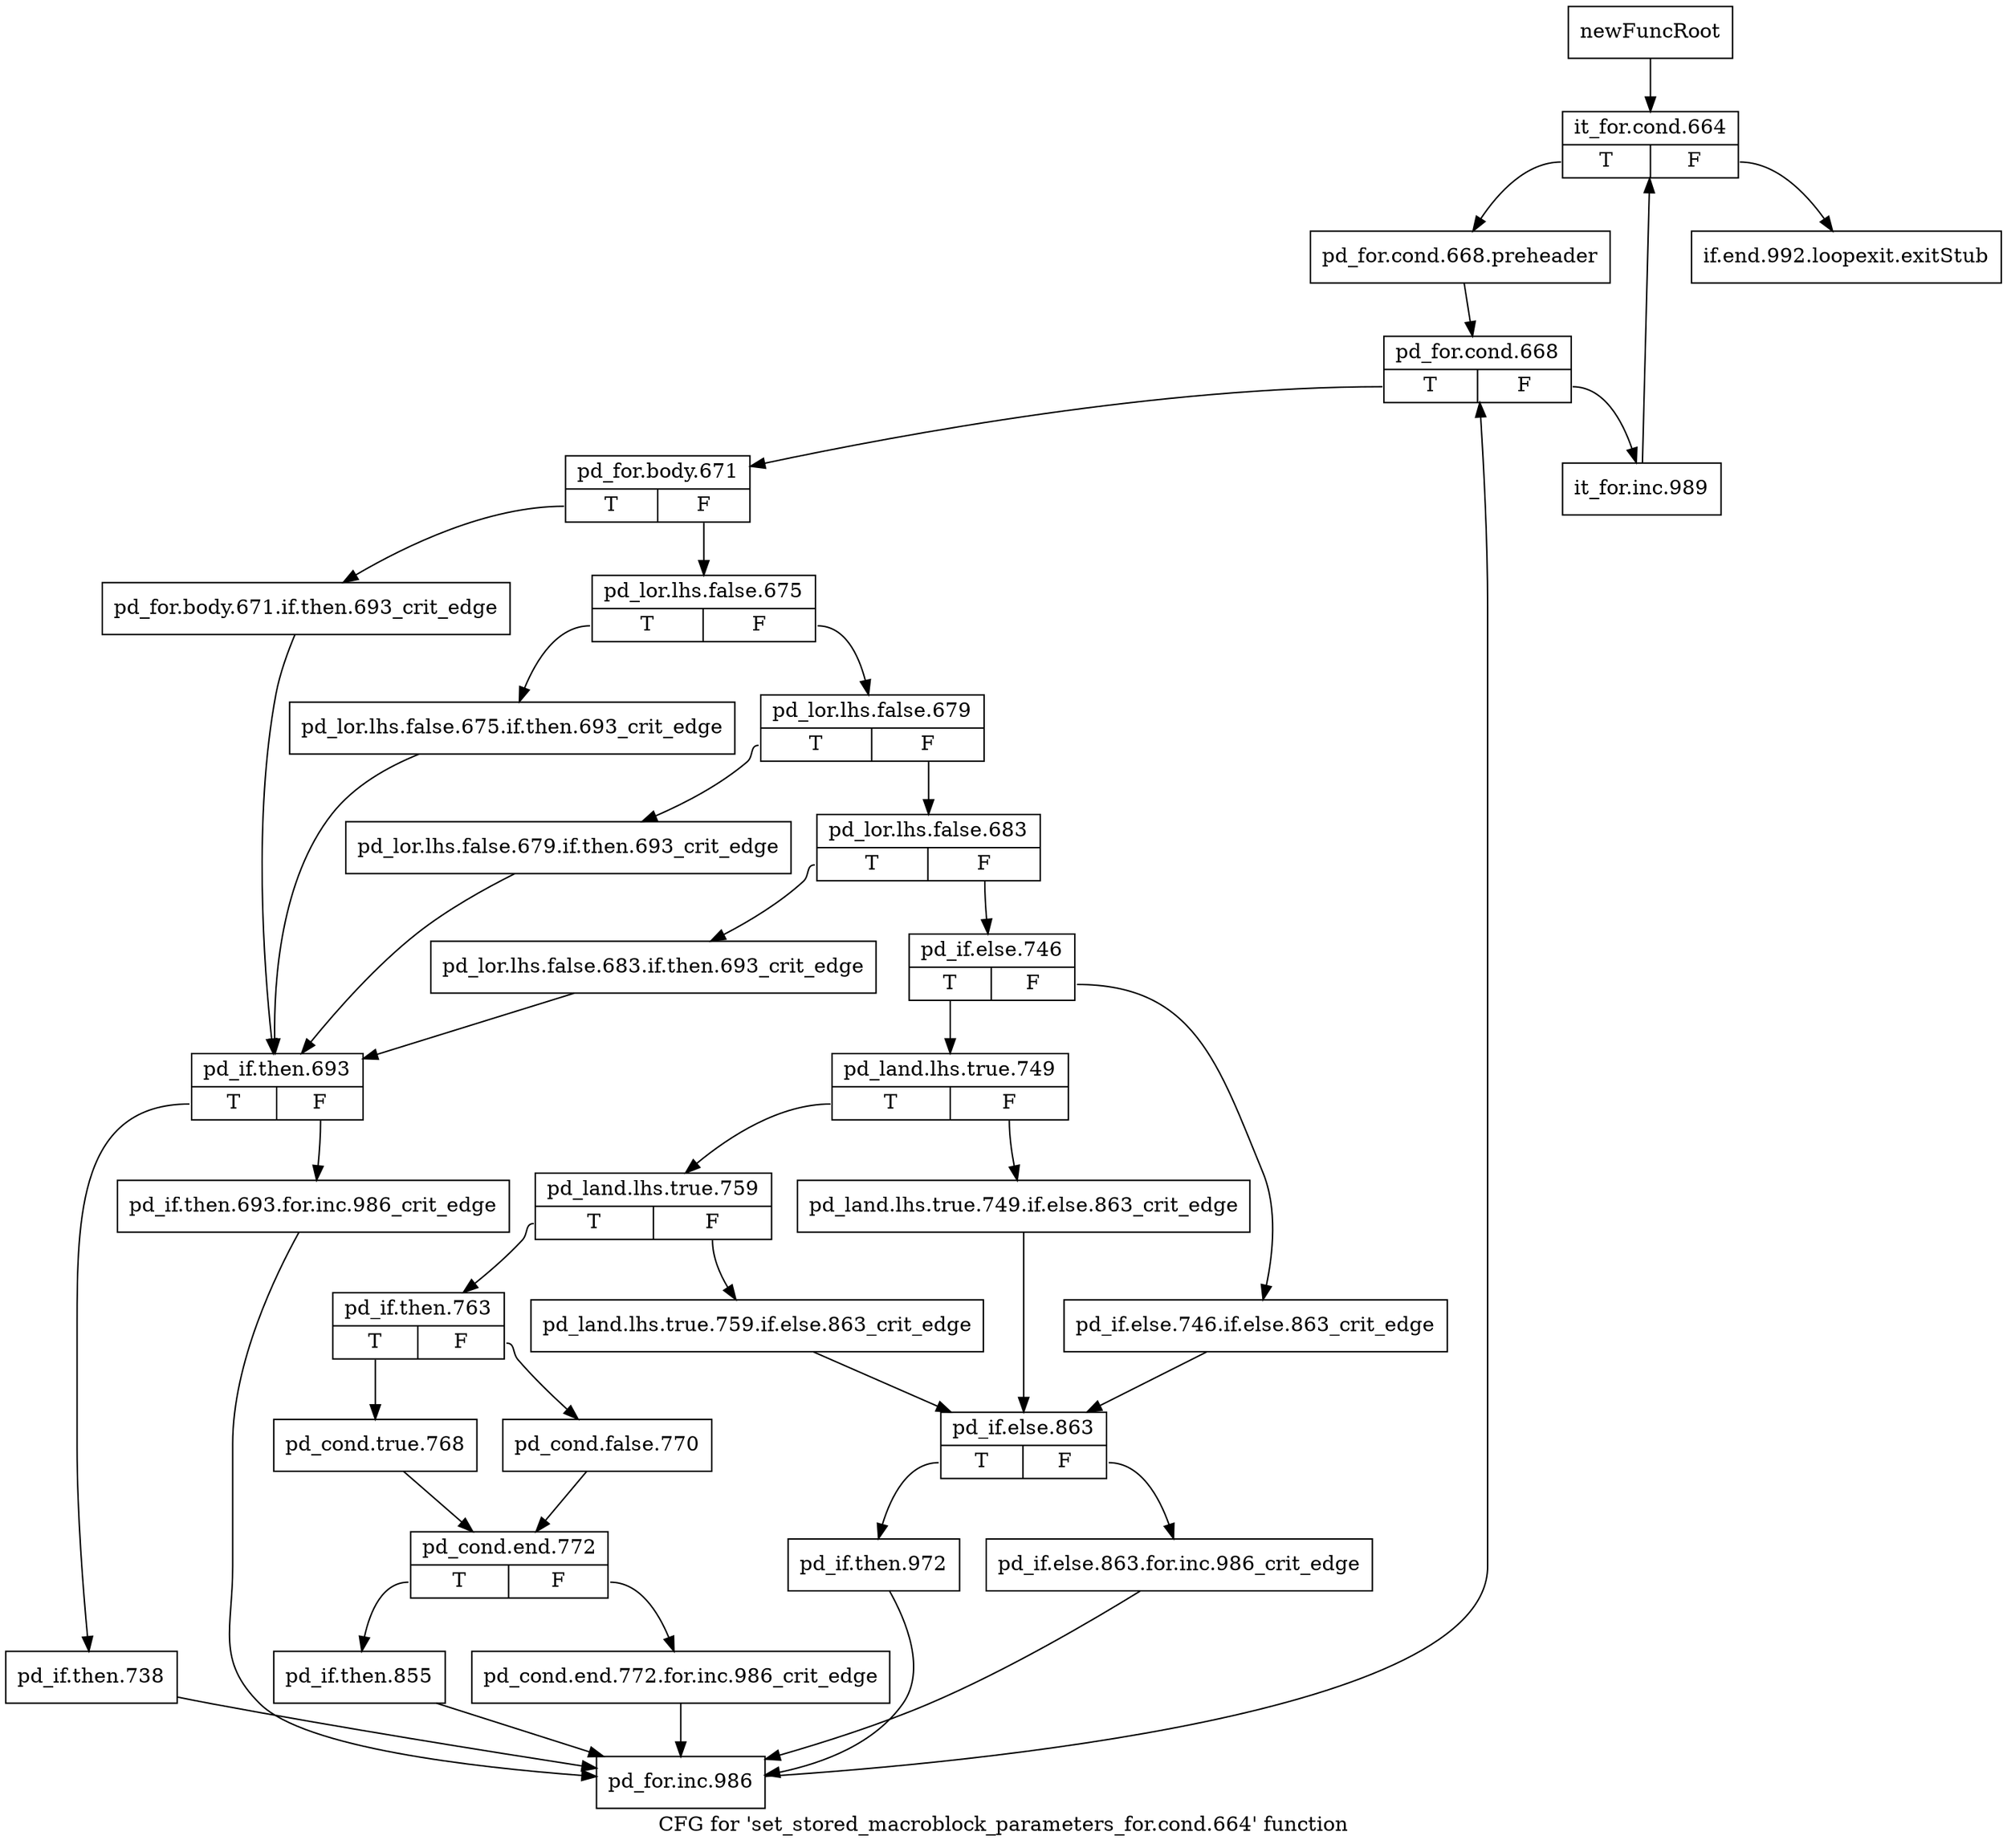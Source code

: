 digraph "CFG for 'set_stored_macroblock_parameters_for.cond.664' function" {
	label="CFG for 'set_stored_macroblock_parameters_for.cond.664' function";

	Node0x2c264e0 [shape=record,label="{newFuncRoot}"];
	Node0x2c264e0 -> Node0x2c26580;
	Node0x2c26530 [shape=record,label="{if.end.992.loopexit.exitStub}"];
	Node0x2c26580 [shape=record,label="{it_for.cond.664|{<s0>T|<s1>F}}"];
	Node0x2c26580:s0 -> Node0x2c265d0;
	Node0x2c26580:s1 -> Node0x2c26530;
	Node0x2c265d0 [shape=record,label="{pd_for.cond.668.preheader}"];
	Node0x2c265d0 -> Node0x2c26620;
	Node0x2c26620 [shape=record,label="{pd_for.cond.668|{<s0>T|<s1>F}}"];
	Node0x2c26620:s0 -> Node0x2c266c0;
	Node0x2c26620:s1 -> Node0x2c26670;
	Node0x2c26670 [shape=record,label="{it_for.inc.989}"];
	Node0x2c26670 -> Node0x2c26580;
	Node0x2c266c0 [shape=record,label="{pd_for.body.671|{<s0>T|<s1>F}}"];
	Node0x2c266c0:s0 -> Node0x2c26da0;
	Node0x2c266c0:s1 -> Node0x2c26710;
	Node0x2c26710 [shape=record,label="{pd_lor.lhs.false.675|{<s0>T|<s1>F}}"];
	Node0x2c26710:s0 -> Node0x2c26d50;
	Node0x2c26710:s1 -> Node0x2c26760;
	Node0x2c26760 [shape=record,label="{pd_lor.lhs.false.679|{<s0>T|<s1>F}}"];
	Node0x2c26760:s0 -> Node0x2c26d00;
	Node0x2c26760:s1 -> Node0x2c267b0;
	Node0x2c267b0 [shape=record,label="{pd_lor.lhs.false.683|{<s0>T|<s1>F}}"];
	Node0x2c267b0:s0 -> Node0x2c26cb0;
	Node0x2c267b0:s1 -> Node0x2c26800;
	Node0x2c26800 [shape=record,label="{pd_if.else.746|{<s0>T|<s1>F}}"];
	Node0x2c26800:s0 -> Node0x2c268a0;
	Node0x2c26800:s1 -> Node0x2c26850;
	Node0x2c26850 [shape=record,label="{pd_if.else.746.if.else.863_crit_edge}"];
	Node0x2c26850 -> Node0x2c269e0;
	Node0x2c268a0 [shape=record,label="{pd_land.lhs.true.749|{<s0>T|<s1>F}}"];
	Node0x2c268a0:s0 -> Node0x2c26940;
	Node0x2c268a0:s1 -> Node0x2c268f0;
	Node0x2c268f0 [shape=record,label="{pd_land.lhs.true.749.if.else.863_crit_edge}"];
	Node0x2c268f0 -> Node0x2c269e0;
	Node0x2c26940 [shape=record,label="{pd_land.lhs.true.759|{<s0>T|<s1>F}}"];
	Node0x2c26940:s0 -> Node0x2c26ad0;
	Node0x2c26940:s1 -> Node0x2c26990;
	Node0x2c26990 [shape=record,label="{pd_land.lhs.true.759.if.else.863_crit_edge}"];
	Node0x2c26990 -> Node0x2c269e0;
	Node0x2c269e0 [shape=record,label="{pd_if.else.863|{<s0>T|<s1>F}}"];
	Node0x2c269e0:s0 -> Node0x2c26a80;
	Node0x2c269e0:s1 -> Node0x2c26a30;
	Node0x2c26a30 [shape=record,label="{pd_if.else.863.for.inc.986_crit_edge}"];
	Node0x2c26a30 -> Node0x2c26ee0;
	Node0x2c26a80 [shape=record,label="{pd_if.then.972}"];
	Node0x2c26a80 -> Node0x2c26ee0;
	Node0x2c26ad0 [shape=record,label="{pd_if.then.763|{<s0>T|<s1>F}}"];
	Node0x2c26ad0:s0 -> Node0x2c26b70;
	Node0x2c26ad0:s1 -> Node0x2c26b20;
	Node0x2c26b20 [shape=record,label="{pd_cond.false.770}"];
	Node0x2c26b20 -> Node0x2c26bc0;
	Node0x2c26b70 [shape=record,label="{pd_cond.true.768}"];
	Node0x2c26b70 -> Node0x2c26bc0;
	Node0x2c26bc0 [shape=record,label="{pd_cond.end.772|{<s0>T|<s1>F}}"];
	Node0x2c26bc0:s0 -> Node0x2c26c60;
	Node0x2c26bc0:s1 -> Node0x2c26c10;
	Node0x2c26c10 [shape=record,label="{pd_cond.end.772.for.inc.986_crit_edge}"];
	Node0x2c26c10 -> Node0x2c26ee0;
	Node0x2c26c60 [shape=record,label="{pd_if.then.855}"];
	Node0x2c26c60 -> Node0x2c26ee0;
	Node0x2c26cb0 [shape=record,label="{pd_lor.lhs.false.683.if.then.693_crit_edge}"];
	Node0x2c26cb0 -> Node0x2c26df0;
	Node0x2c26d00 [shape=record,label="{pd_lor.lhs.false.679.if.then.693_crit_edge}"];
	Node0x2c26d00 -> Node0x2c26df0;
	Node0x2c26d50 [shape=record,label="{pd_lor.lhs.false.675.if.then.693_crit_edge}"];
	Node0x2c26d50 -> Node0x2c26df0;
	Node0x2c26da0 [shape=record,label="{pd_for.body.671.if.then.693_crit_edge}"];
	Node0x2c26da0 -> Node0x2c26df0;
	Node0x2c26df0 [shape=record,label="{pd_if.then.693|{<s0>T|<s1>F}}"];
	Node0x2c26df0:s0 -> Node0x2c26e90;
	Node0x2c26df0:s1 -> Node0x2c26e40;
	Node0x2c26e40 [shape=record,label="{pd_if.then.693.for.inc.986_crit_edge}"];
	Node0x2c26e40 -> Node0x2c26ee0;
	Node0x2c26e90 [shape=record,label="{pd_if.then.738}"];
	Node0x2c26e90 -> Node0x2c26ee0;
	Node0x2c26ee0 [shape=record,label="{pd_for.inc.986}"];
	Node0x2c26ee0 -> Node0x2c26620;
}
